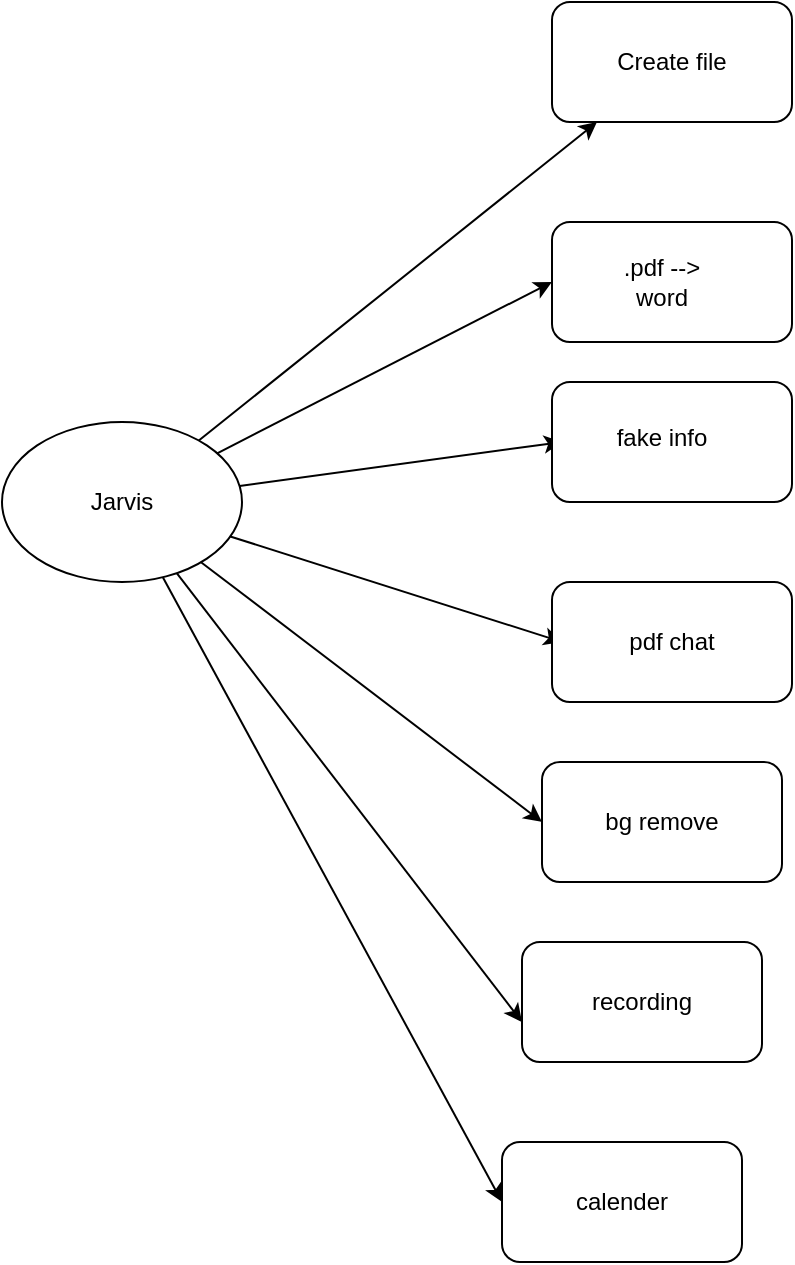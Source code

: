 <mxfile>
    <diagram id="HtLzm6mjFXF6qB-6ooRh" name="Page-1">
        <mxGraphModel dx="735" dy="607" grid="1" gridSize="10" guides="1" tooltips="1" connect="1" arrows="1" fold="1" page="1" pageScale="1" pageWidth="850" pageHeight="1100" math="0" shadow="0">
            <root>
                <mxCell id="0"/>
                <mxCell id="1" parent="0"/>
                <mxCell id="4" style="edgeStyle=none;html=1;" edge="1" parent="1" source="2" target="5">
                    <mxGeometry relative="1" as="geometry">
                        <mxPoint x="270" y="230" as="targetPoint"/>
                    </mxGeometry>
                </mxCell>
                <mxCell id="8" style="edgeStyle=none;html=1;entryX=0;entryY=0.5;entryDx=0;entryDy=0;" edge="1" parent="1" source="2" target="7">
                    <mxGeometry relative="1" as="geometry"/>
                </mxCell>
                <mxCell id="10" style="edgeStyle=none;html=1;" edge="1" parent="1" source="2">
                    <mxGeometry relative="1" as="geometry">
                        <mxPoint x="310" y="360" as="targetPoint"/>
                    </mxGeometry>
                </mxCell>
                <mxCell id="13" style="edgeStyle=none;html=1;" edge="1" parent="1" source="2">
                    <mxGeometry relative="1" as="geometry">
                        <mxPoint x="310" y="460" as="targetPoint"/>
                    </mxGeometry>
                </mxCell>
                <mxCell id="15" style="edgeStyle=none;html=1;" edge="1" parent="1" source="2">
                    <mxGeometry relative="1" as="geometry">
                        <mxPoint x="300" y="550" as="targetPoint"/>
                    </mxGeometry>
                </mxCell>
                <mxCell id="17" style="edgeStyle=none;html=1;" edge="1" parent="1" source="2">
                    <mxGeometry relative="1" as="geometry">
                        <mxPoint x="290" y="650" as="targetPoint"/>
                    </mxGeometry>
                </mxCell>
                <mxCell id="19" style="edgeStyle=none;html=1;" edge="1" parent="1" source="2">
                    <mxGeometry relative="1" as="geometry">
                        <mxPoint x="280" y="740" as="targetPoint"/>
                    </mxGeometry>
                </mxCell>
                <mxCell id="2" value="" style="ellipse;whiteSpace=wrap;html=1;" vertex="1" parent="1">
                    <mxGeometry x="30" y="350" width="120" height="80" as="geometry"/>
                </mxCell>
                <mxCell id="3" value="Jarvis" style="text;html=1;strokeColor=none;fillColor=none;align=center;verticalAlign=middle;whiteSpace=wrap;rounded=0;" vertex="1" parent="1">
                    <mxGeometry x="40" y="372.5" width="100" height="35" as="geometry"/>
                </mxCell>
                <mxCell id="5" value="" style="rounded=1;whiteSpace=wrap;html=1;" vertex="1" parent="1">
                    <mxGeometry x="305" y="140" width="120" height="60" as="geometry"/>
                </mxCell>
                <mxCell id="6" value="Create file" style="text;html=1;strokeColor=none;fillColor=none;align=center;verticalAlign=middle;whiteSpace=wrap;rounded=0;" vertex="1" parent="1">
                    <mxGeometry x="335" y="155" width="60" height="30" as="geometry"/>
                </mxCell>
                <mxCell id="7" value="" style="rounded=1;whiteSpace=wrap;html=1;" vertex="1" parent="1">
                    <mxGeometry x="305" y="250" width="120" height="60" as="geometry"/>
                </mxCell>
                <mxCell id="9" value=".pdf --&amp;gt; word" style="text;html=1;strokeColor=none;fillColor=none;align=center;verticalAlign=middle;whiteSpace=wrap;rounded=0;" vertex="1" parent="1">
                    <mxGeometry x="330" y="265" width="60" height="30" as="geometry"/>
                </mxCell>
                <mxCell id="11" value="" style="rounded=1;whiteSpace=wrap;html=1;" vertex="1" parent="1">
                    <mxGeometry x="305" y="330" width="120" height="60" as="geometry"/>
                </mxCell>
                <mxCell id="12" value="fake info" style="text;html=1;strokeColor=none;fillColor=none;align=center;verticalAlign=middle;whiteSpace=wrap;rounded=0;" vertex="1" parent="1">
                    <mxGeometry x="330" y="342.5" width="60" height="30" as="geometry"/>
                </mxCell>
                <mxCell id="14" value="pdf chat" style="rounded=1;whiteSpace=wrap;html=1;" vertex="1" parent="1">
                    <mxGeometry x="305" y="430" width="120" height="60" as="geometry"/>
                </mxCell>
                <mxCell id="16" value="bg remove" style="rounded=1;whiteSpace=wrap;html=1;" vertex="1" parent="1">
                    <mxGeometry x="300" y="520" width="120" height="60" as="geometry"/>
                </mxCell>
                <mxCell id="18" value="recording" style="rounded=1;whiteSpace=wrap;html=1;" vertex="1" parent="1">
                    <mxGeometry x="290" y="610" width="120" height="60" as="geometry"/>
                </mxCell>
                <mxCell id="20" value="calender" style="rounded=1;whiteSpace=wrap;html=1;" vertex="1" parent="1">
                    <mxGeometry x="280" y="710" width="120" height="60" as="geometry"/>
                </mxCell>
            </root>
        </mxGraphModel>
    </diagram>
</mxfile>